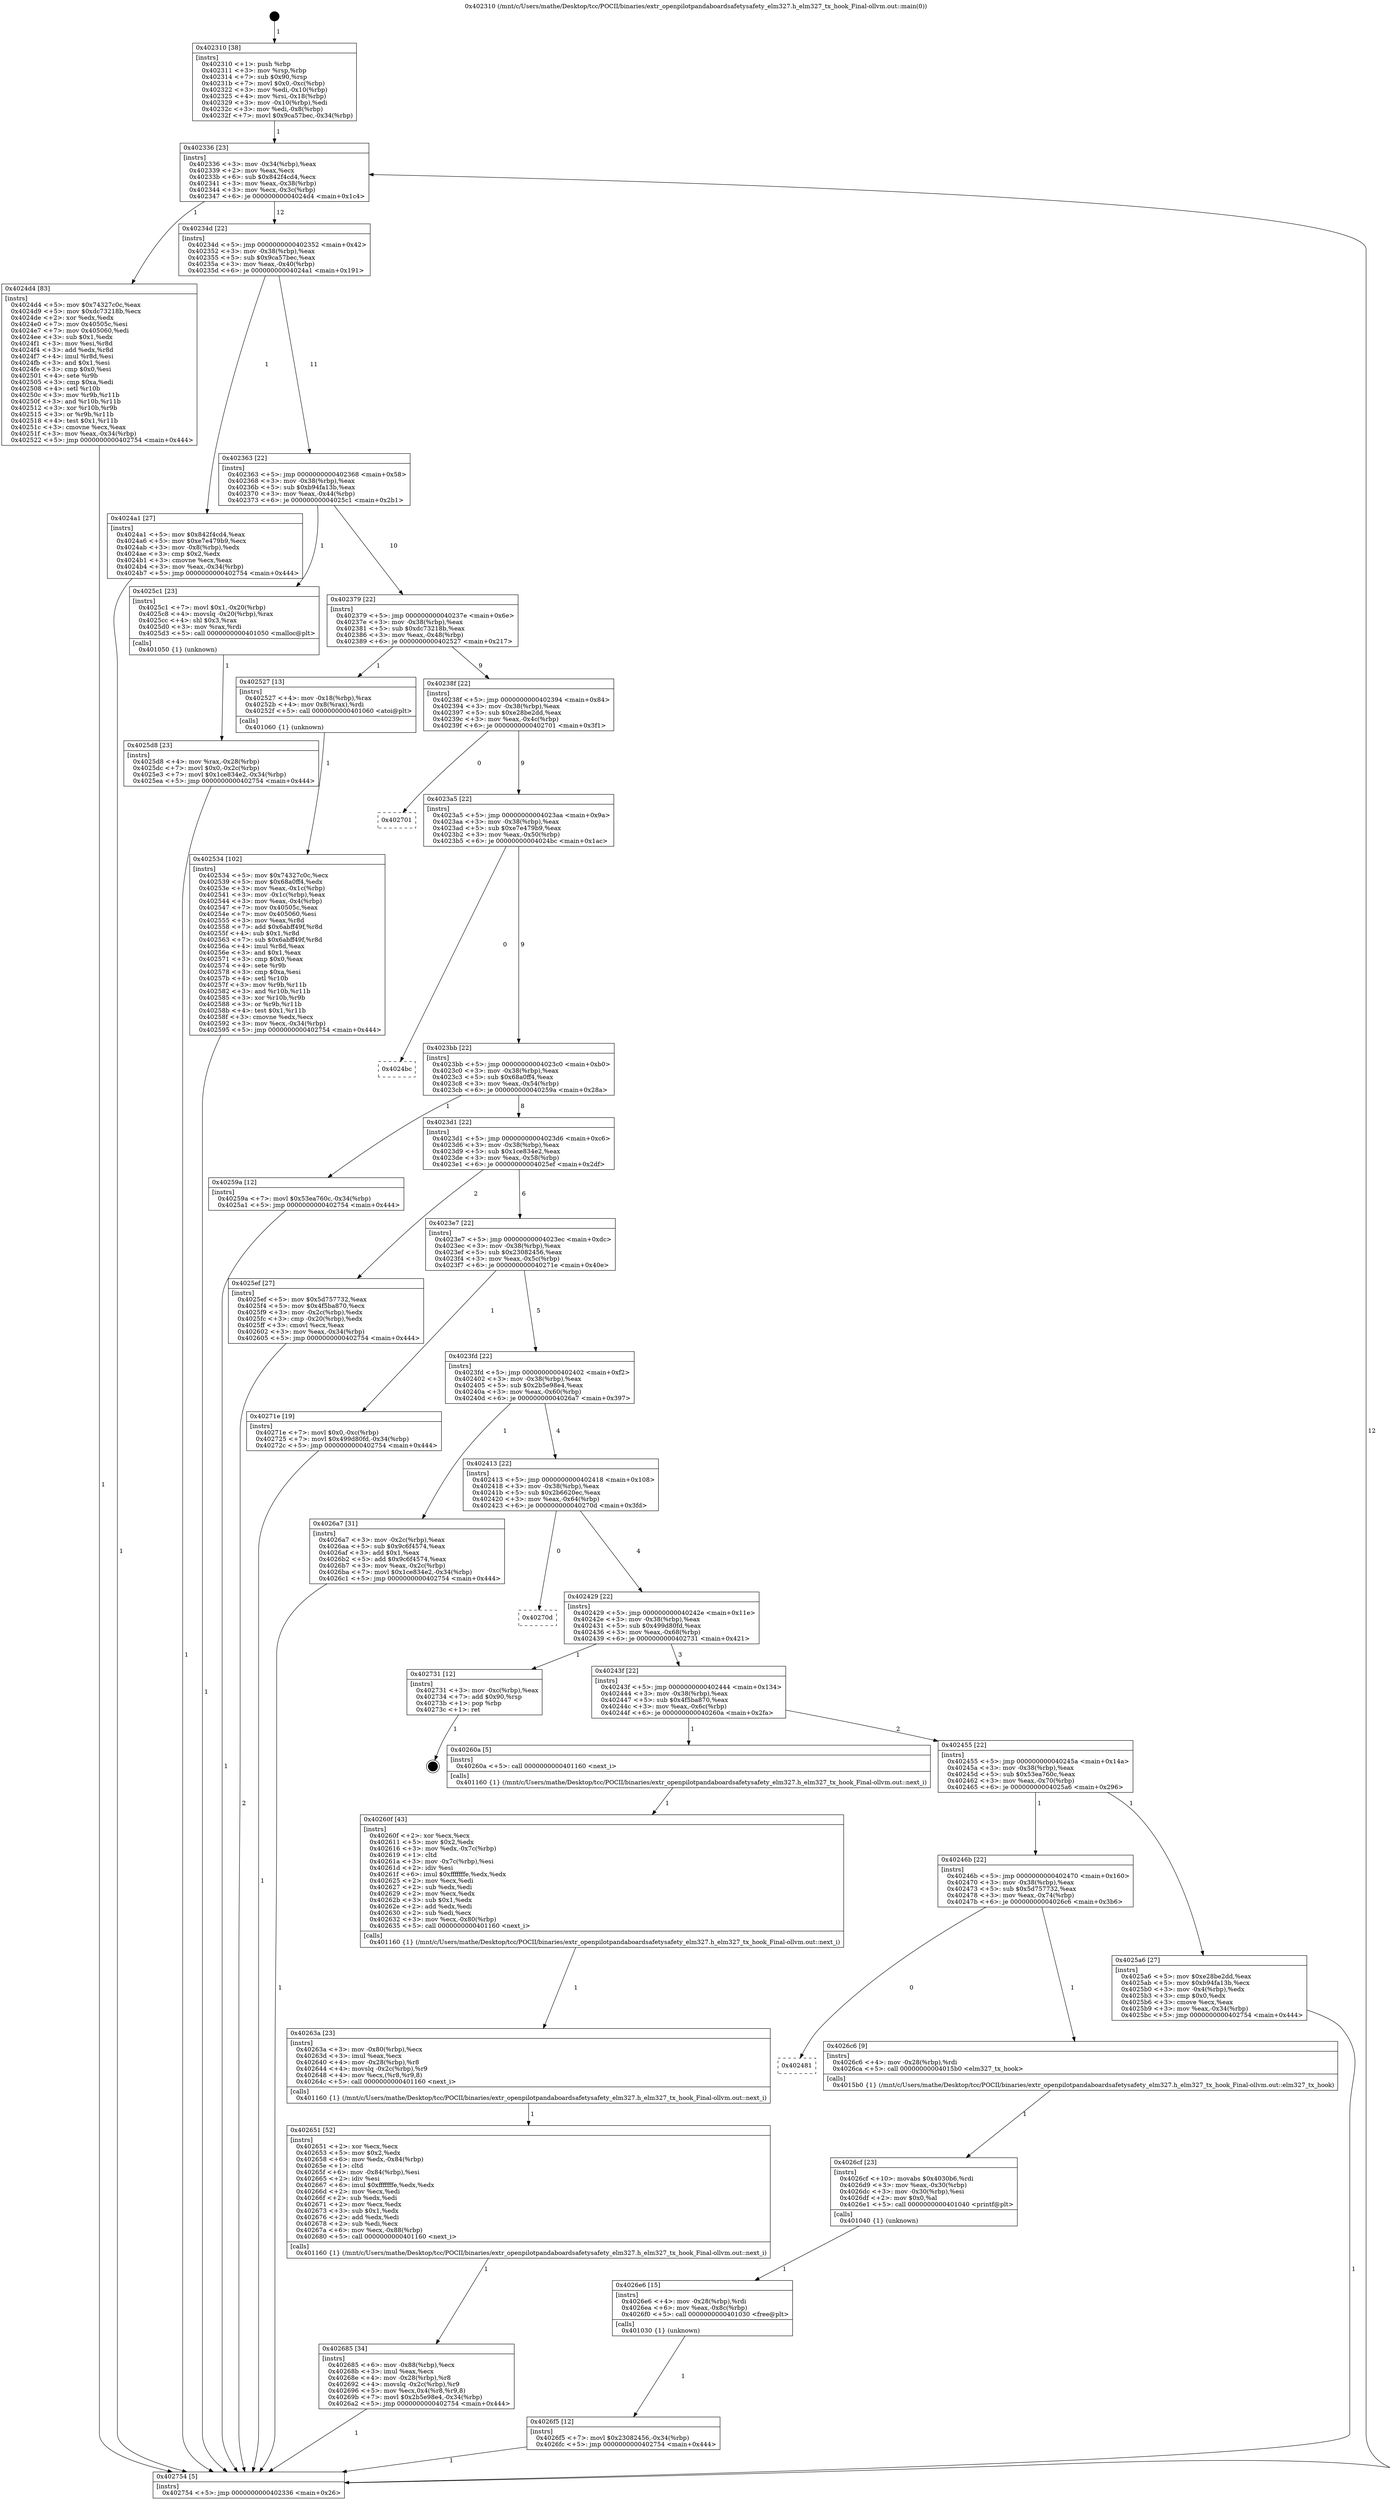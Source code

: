 digraph "0x402310" {
  label = "0x402310 (/mnt/c/Users/mathe/Desktop/tcc/POCII/binaries/extr_openpilotpandaboardsafetysafety_elm327.h_elm327_tx_hook_Final-ollvm.out::main(0))"
  labelloc = "t"
  node[shape=record]

  Entry [label="",width=0.3,height=0.3,shape=circle,fillcolor=black,style=filled]
  "0x402336" [label="{
     0x402336 [23]\l
     | [instrs]\l
     &nbsp;&nbsp;0x402336 \<+3\>: mov -0x34(%rbp),%eax\l
     &nbsp;&nbsp;0x402339 \<+2\>: mov %eax,%ecx\l
     &nbsp;&nbsp;0x40233b \<+6\>: sub $0x842f4cd4,%ecx\l
     &nbsp;&nbsp;0x402341 \<+3\>: mov %eax,-0x38(%rbp)\l
     &nbsp;&nbsp;0x402344 \<+3\>: mov %ecx,-0x3c(%rbp)\l
     &nbsp;&nbsp;0x402347 \<+6\>: je 00000000004024d4 \<main+0x1c4\>\l
  }"]
  "0x4024d4" [label="{
     0x4024d4 [83]\l
     | [instrs]\l
     &nbsp;&nbsp;0x4024d4 \<+5\>: mov $0x74327c0c,%eax\l
     &nbsp;&nbsp;0x4024d9 \<+5\>: mov $0xdc73218b,%ecx\l
     &nbsp;&nbsp;0x4024de \<+2\>: xor %edx,%edx\l
     &nbsp;&nbsp;0x4024e0 \<+7\>: mov 0x40505c,%esi\l
     &nbsp;&nbsp;0x4024e7 \<+7\>: mov 0x405060,%edi\l
     &nbsp;&nbsp;0x4024ee \<+3\>: sub $0x1,%edx\l
     &nbsp;&nbsp;0x4024f1 \<+3\>: mov %esi,%r8d\l
     &nbsp;&nbsp;0x4024f4 \<+3\>: add %edx,%r8d\l
     &nbsp;&nbsp;0x4024f7 \<+4\>: imul %r8d,%esi\l
     &nbsp;&nbsp;0x4024fb \<+3\>: and $0x1,%esi\l
     &nbsp;&nbsp;0x4024fe \<+3\>: cmp $0x0,%esi\l
     &nbsp;&nbsp;0x402501 \<+4\>: sete %r9b\l
     &nbsp;&nbsp;0x402505 \<+3\>: cmp $0xa,%edi\l
     &nbsp;&nbsp;0x402508 \<+4\>: setl %r10b\l
     &nbsp;&nbsp;0x40250c \<+3\>: mov %r9b,%r11b\l
     &nbsp;&nbsp;0x40250f \<+3\>: and %r10b,%r11b\l
     &nbsp;&nbsp;0x402512 \<+3\>: xor %r10b,%r9b\l
     &nbsp;&nbsp;0x402515 \<+3\>: or %r9b,%r11b\l
     &nbsp;&nbsp;0x402518 \<+4\>: test $0x1,%r11b\l
     &nbsp;&nbsp;0x40251c \<+3\>: cmovne %ecx,%eax\l
     &nbsp;&nbsp;0x40251f \<+3\>: mov %eax,-0x34(%rbp)\l
     &nbsp;&nbsp;0x402522 \<+5\>: jmp 0000000000402754 \<main+0x444\>\l
  }"]
  "0x40234d" [label="{
     0x40234d [22]\l
     | [instrs]\l
     &nbsp;&nbsp;0x40234d \<+5\>: jmp 0000000000402352 \<main+0x42\>\l
     &nbsp;&nbsp;0x402352 \<+3\>: mov -0x38(%rbp),%eax\l
     &nbsp;&nbsp;0x402355 \<+5\>: sub $0x9ca57bec,%eax\l
     &nbsp;&nbsp;0x40235a \<+3\>: mov %eax,-0x40(%rbp)\l
     &nbsp;&nbsp;0x40235d \<+6\>: je 00000000004024a1 \<main+0x191\>\l
  }"]
  Exit [label="",width=0.3,height=0.3,shape=circle,fillcolor=black,style=filled,peripheries=2]
  "0x4024a1" [label="{
     0x4024a1 [27]\l
     | [instrs]\l
     &nbsp;&nbsp;0x4024a1 \<+5\>: mov $0x842f4cd4,%eax\l
     &nbsp;&nbsp;0x4024a6 \<+5\>: mov $0xe7e479b9,%ecx\l
     &nbsp;&nbsp;0x4024ab \<+3\>: mov -0x8(%rbp),%edx\l
     &nbsp;&nbsp;0x4024ae \<+3\>: cmp $0x2,%edx\l
     &nbsp;&nbsp;0x4024b1 \<+3\>: cmovne %ecx,%eax\l
     &nbsp;&nbsp;0x4024b4 \<+3\>: mov %eax,-0x34(%rbp)\l
     &nbsp;&nbsp;0x4024b7 \<+5\>: jmp 0000000000402754 \<main+0x444\>\l
  }"]
  "0x402363" [label="{
     0x402363 [22]\l
     | [instrs]\l
     &nbsp;&nbsp;0x402363 \<+5\>: jmp 0000000000402368 \<main+0x58\>\l
     &nbsp;&nbsp;0x402368 \<+3\>: mov -0x38(%rbp),%eax\l
     &nbsp;&nbsp;0x40236b \<+5\>: sub $0xb94fa13b,%eax\l
     &nbsp;&nbsp;0x402370 \<+3\>: mov %eax,-0x44(%rbp)\l
     &nbsp;&nbsp;0x402373 \<+6\>: je 00000000004025c1 \<main+0x2b1\>\l
  }"]
  "0x402754" [label="{
     0x402754 [5]\l
     | [instrs]\l
     &nbsp;&nbsp;0x402754 \<+5\>: jmp 0000000000402336 \<main+0x26\>\l
  }"]
  "0x402310" [label="{
     0x402310 [38]\l
     | [instrs]\l
     &nbsp;&nbsp;0x402310 \<+1\>: push %rbp\l
     &nbsp;&nbsp;0x402311 \<+3\>: mov %rsp,%rbp\l
     &nbsp;&nbsp;0x402314 \<+7\>: sub $0x90,%rsp\l
     &nbsp;&nbsp;0x40231b \<+7\>: movl $0x0,-0xc(%rbp)\l
     &nbsp;&nbsp;0x402322 \<+3\>: mov %edi,-0x10(%rbp)\l
     &nbsp;&nbsp;0x402325 \<+4\>: mov %rsi,-0x18(%rbp)\l
     &nbsp;&nbsp;0x402329 \<+3\>: mov -0x10(%rbp),%edi\l
     &nbsp;&nbsp;0x40232c \<+3\>: mov %edi,-0x8(%rbp)\l
     &nbsp;&nbsp;0x40232f \<+7\>: movl $0x9ca57bec,-0x34(%rbp)\l
  }"]
  "0x4026f5" [label="{
     0x4026f5 [12]\l
     | [instrs]\l
     &nbsp;&nbsp;0x4026f5 \<+7\>: movl $0x23082456,-0x34(%rbp)\l
     &nbsp;&nbsp;0x4026fc \<+5\>: jmp 0000000000402754 \<main+0x444\>\l
  }"]
  "0x4025c1" [label="{
     0x4025c1 [23]\l
     | [instrs]\l
     &nbsp;&nbsp;0x4025c1 \<+7\>: movl $0x1,-0x20(%rbp)\l
     &nbsp;&nbsp;0x4025c8 \<+4\>: movslq -0x20(%rbp),%rax\l
     &nbsp;&nbsp;0x4025cc \<+4\>: shl $0x3,%rax\l
     &nbsp;&nbsp;0x4025d0 \<+3\>: mov %rax,%rdi\l
     &nbsp;&nbsp;0x4025d3 \<+5\>: call 0000000000401050 \<malloc@plt\>\l
     | [calls]\l
     &nbsp;&nbsp;0x401050 \{1\} (unknown)\l
  }"]
  "0x402379" [label="{
     0x402379 [22]\l
     | [instrs]\l
     &nbsp;&nbsp;0x402379 \<+5\>: jmp 000000000040237e \<main+0x6e\>\l
     &nbsp;&nbsp;0x40237e \<+3\>: mov -0x38(%rbp),%eax\l
     &nbsp;&nbsp;0x402381 \<+5\>: sub $0xdc73218b,%eax\l
     &nbsp;&nbsp;0x402386 \<+3\>: mov %eax,-0x48(%rbp)\l
     &nbsp;&nbsp;0x402389 \<+6\>: je 0000000000402527 \<main+0x217\>\l
  }"]
  "0x4026e6" [label="{
     0x4026e6 [15]\l
     | [instrs]\l
     &nbsp;&nbsp;0x4026e6 \<+4\>: mov -0x28(%rbp),%rdi\l
     &nbsp;&nbsp;0x4026ea \<+6\>: mov %eax,-0x8c(%rbp)\l
     &nbsp;&nbsp;0x4026f0 \<+5\>: call 0000000000401030 \<free@plt\>\l
     | [calls]\l
     &nbsp;&nbsp;0x401030 \{1\} (unknown)\l
  }"]
  "0x402527" [label="{
     0x402527 [13]\l
     | [instrs]\l
     &nbsp;&nbsp;0x402527 \<+4\>: mov -0x18(%rbp),%rax\l
     &nbsp;&nbsp;0x40252b \<+4\>: mov 0x8(%rax),%rdi\l
     &nbsp;&nbsp;0x40252f \<+5\>: call 0000000000401060 \<atoi@plt\>\l
     | [calls]\l
     &nbsp;&nbsp;0x401060 \{1\} (unknown)\l
  }"]
  "0x40238f" [label="{
     0x40238f [22]\l
     | [instrs]\l
     &nbsp;&nbsp;0x40238f \<+5\>: jmp 0000000000402394 \<main+0x84\>\l
     &nbsp;&nbsp;0x402394 \<+3\>: mov -0x38(%rbp),%eax\l
     &nbsp;&nbsp;0x402397 \<+5\>: sub $0xe28be2dd,%eax\l
     &nbsp;&nbsp;0x40239c \<+3\>: mov %eax,-0x4c(%rbp)\l
     &nbsp;&nbsp;0x40239f \<+6\>: je 0000000000402701 \<main+0x3f1\>\l
  }"]
  "0x402534" [label="{
     0x402534 [102]\l
     | [instrs]\l
     &nbsp;&nbsp;0x402534 \<+5\>: mov $0x74327c0c,%ecx\l
     &nbsp;&nbsp;0x402539 \<+5\>: mov $0x68a0ff4,%edx\l
     &nbsp;&nbsp;0x40253e \<+3\>: mov %eax,-0x1c(%rbp)\l
     &nbsp;&nbsp;0x402541 \<+3\>: mov -0x1c(%rbp),%eax\l
     &nbsp;&nbsp;0x402544 \<+3\>: mov %eax,-0x4(%rbp)\l
     &nbsp;&nbsp;0x402547 \<+7\>: mov 0x40505c,%eax\l
     &nbsp;&nbsp;0x40254e \<+7\>: mov 0x405060,%esi\l
     &nbsp;&nbsp;0x402555 \<+3\>: mov %eax,%r8d\l
     &nbsp;&nbsp;0x402558 \<+7\>: add $0x6abff49f,%r8d\l
     &nbsp;&nbsp;0x40255f \<+4\>: sub $0x1,%r8d\l
     &nbsp;&nbsp;0x402563 \<+7\>: sub $0x6abff49f,%r8d\l
     &nbsp;&nbsp;0x40256a \<+4\>: imul %r8d,%eax\l
     &nbsp;&nbsp;0x40256e \<+3\>: and $0x1,%eax\l
     &nbsp;&nbsp;0x402571 \<+3\>: cmp $0x0,%eax\l
     &nbsp;&nbsp;0x402574 \<+4\>: sete %r9b\l
     &nbsp;&nbsp;0x402578 \<+3\>: cmp $0xa,%esi\l
     &nbsp;&nbsp;0x40257b \<+4\>: setl %r10b\l
     &nbsp;&nbsp;0x40257f \<+3\>: mov %r9b,%r11b\l
     &nbsp;&nbsp;0x402582 \<+3\>: and %r10b,%r11b\l
     &nbsp;&nbsp;0x402585 \<+3\>: xor %r10b,%r9b\l
     &nbsp;&nbsp;0x402588 \<+3\>: or %r9b,%r11b\l
     &nbsp;&nbsp;0x40258b \<+4\>: test $0x1,%r11b\l
     &nbsp;&nbsp;0x40258f \<+3\>: cmovne %edx,%ecx\l
     &nbsp;&nbsp;0x402592 \<+3\>: mov %ecx,-0x34(%rbp)\l
     &nbsp;&nbsp;0x402595 \<+5\>: jmp 0000000000402754 \<main+0x444\>\l
  }"]
  "0x4026cf" [label="{
     0x4026cf [23]\l
     | [instrs]\l
     &nbsp;&nbsp;0x4026cf \<+10\>: movabs $0x4030b6,%rdi\l
     &nbsp;&nbsp;0x4026d9 \<+3\>: mov %eax,-0x30(%rbp)\l
     &nbsp;&nbsp;0x4026dc \<+3\>: mov -0x30(%rbp),%esi\l
     &nbsp;&nbsp;0x4026df \<+2\>: mov $0x0,%al\l
     &nbsp;&nbsp;0x4026e1 \<+5\>: call 0000000000401040 \<printf@plt\>\l
     | [calls]\l
     &nbsp;&nbsp;0x401040 \{1\} (unknown)\l
  }"]
  "0x402701" [label="{
     0x402701\l
  }", style=dashed]
  "0x4023a5" [label="{
     0x4023a5 [22]\l
     | [instrs]\l
     &nbsp;&nbsp;0x4023a5 \<+5\>: jmp 00000000004023aa \<main+0x9a\>\l
     &nbsp;&nbsp;0x4023aa \<+3\>: mov -0x38(%rbp),%eax\l
     &nbsp;&nbsp;0x4023ad \<+5\>: sub $0xe7e479b9,%eax\l
     &nbsp;&nbsp;0x4023b2 \<+3\>: mov %eax,-0x50(%rbp)\l
     &nbsp;&nbsp;0x4023b5 \<+6\>: je 00000000004024bc \<main+0x1ac\>\l
  }"]
  "0x402481" [label="{
     0x402481\l
  }", style=dashed]
  "0x4024bc" [label="{
     0x4024bc\l
  }", style=dashed]
  "0x4023bb" [label="{
     0x4023bb [22]\l
     | [instrs]\l
     &nbsp;&nbsp;0x4023bb \<+5\>: jmp 00000000004023c0 \<main+0xb0\>\l
     &nbsp;&nbsp;0x4023c0 \<+3\>: mov -0x38(%rbp),%eax\l
     &nbsp;&nbsp;0x4023c3 \<+5\>: sub $0x68a0ff4,%eax\l
     &nbsp;&nbsp;0x4023c8 \<+3\>: mov %eax,-0x54(%rbp)\l
     &nbsp;&nbsp;0x4023cb \<+6\>: je 000000000040259a \<main+0x28a\>\l
  }"]
  "0x4026c6" [label="{
     0x4026c6 [9]\l
     | [instrs]\l
     &nbsp;&nbsp;0x4026c6 \<+4\>: mov -0x28(%rbp),%rdi\l
     &nbsp;&nbsp;0x4026ca \<+5\>: call 00000000004015b0 \<elm327_tx_hook\>\l
     | [calls]\l
     &nbsp;&nbsp;0x4015b0 \{1\} (/mnt/c/Users/mathe/Desktop/tcc/POCII/binaries/extr_openpilotpandaboardsafetysafety_elm327.h_elm327_tx_hook_Final-ollvm.out::elm327_tx_hook)\l
  }"]
  "0x40259a" [label="{
     0x40259a [12]\l
     | [instrs]\l
     &nbsp;&nbsp;0x40259a \<+7\>: movl $0x53ea760c,-0x34(%rbp)\l
     &nbsp;&nbsp;0x4025a1 \<+5\>: jmp 0000000000402754 \<main+0x444\>\l
  }"]
  "0x4023d1" [label="{
     0x4023d1 [22]\l
     | [instrs]\l
     &nbsp;&nbsp;0x4023d1 \<+5\>: jmp 00000000004023d6 \<main+0xc6\>\l
     &nbsp;&nbsp;0x4023d6 \<+3\>: mov -0x38(%rbp),%eax\l
     &nbsp;&nbsp;0x4023d9 \<+5\>: sub $0x1ce834e2,%eax\l
     &nbsp;&nbsp;0x4023de \<+3\>: mov %eax,-0x58(%rbp)\l
     &nbsp;&nbsp;0x4023e1 \<+6\>: je 00000000004025ef \<main+0x2df\>\l
  }"]
  "0x402685" [label="{
     0x402685 [34]\l
     | [instrs]\l
     &nbsp;&nbsp;0x402685 \<+6\>: mov -0x88(%rbp),%ecx\l
     &nbsp;&nbsp;0x40268b \<+3\>: imul %eax,%ecx\l
     &nbsp;&nbsp;0x40268e \<+4\>: mov -0x28(%rbp),%r8\l
     &nbsp;&nbsp;0x402692 \<+4\>: movslq -0x2c(%rbp),%r9\l
     &nbsp;&nbsp;0x402696 \<+5\>: mov %ecx,0x4(%r8,%r9,8)\l
     &nbsp;&nbsp;0x40269b \<+7\>: movl $0x2b5e98e4,-0x34(%rbp)\l
     &nbsp;&nbsp;0x4026a2 \<+5\>: jmp 0000000000402754 \<main+0x444\>\l
  }"]
  "0x4025ef" [label="{
     0x4025ef [27]\l
     | [instrs]\l
     &nbsp;&nbsp;0x4025ef \<+5\>: mov $0x5d757732,%eax\l
     &nbsp;&nbsp;0x4025f4 \<+5\>: mov $0x4f5ba870,%ecx\l
     &nbsp;&nbsp;0x4025f9 \<+3\>: mov -0x2c(%rbp),%edx\l
     &nbsp;&nbsp;0x4025fc \<+3\>: cmp -0x20(%rbp),%edx\l
     &nbsp;&nbsp;0x4025ff \<+3\>: cmovl %ecx,%eax\l
     &nbsp;&nbsp;0x402602 \<+3\>: mov %eax,-0x34(%rbp)\l
     &nbsp;&nbsp;0x402605 \<+5\>: jmp 0000000000402754 \<main+0x444\>\l
  }"]
  "0x4023e7" [label="{
     0x4023e7 [22]\l
     | [instrs]\l
     &nbsp;&nbsp;0x4023e7 \<+5\>: jmp 00000000004023ec \<main+0xdc\>\l
     &nbsp;&nbsp;0x4023ec \<+3\>: mov -0x38(%rbp),%eax\l
     &nbsp;&nbsp;0x4023ef \<+5\>: sub $0x23082456,%eax\l
     &nbsp;&nbsp;0x4023f4 \<+3\>: mov %eax,-0x5c(%rbp)\l
     &nbsp;&nbsp;0x4023f7 \<+6\>: je 000000000040271e \<main+0x40e\>\l
  }"]
  "0x402651" [label="{
     0x402651 [52]\l
     | [instrs]\l
     &nbsp;&nbsp;0x402651 \<+2\>: xor %ecx,%ecx\l
     &nbsp;&nbsp;0x402653 \<+5\>: mov $0x2,%edx\l
     &nbsp;&nbsp;0x402658 \<+6\>: mov %edx,-0x84(%rbp)\l
     &nbsp;&nbsp;0x40265e \<+1\>: cltd\l
     &nbsp;&nbsp;0x40265f \<+6\>: mov -0x84(%rbp),%esi\l
     &nbsp;&nbsp;0x402665 \<+2\>: idiv %esi\l
     &nbsp;&nbsp;0x402667 \<+6\>: imul $0xfffffffe,%edx,%edx\l
     &nbsp;&nbsp;0x40266d \<+2\>: mov %ecx,%edi\l
     &nbsp;&nbsp;0x40266f \<+2\>: sub %edx,%edi\l
     &nbsp;&nbsp;0x402671 \<+2\>: mov %ecx,%edx\l
     &nbsp;&nbsp;0x402673 \<+3\>: sub $0x1,%edx\l
     &nbsp;&nbsp;0x402676 \<+2\>: add %edx,%edi\l
     &nbsp;&nbsp;0x402678 \<+2\>: sub %edi,%ecx\l
     &nbsp;&nbsp;0x40267a \<+6\>: mov %ecx,-0x88(%rbp)\l
     &nbsp;&nbsp;0x402680 \<+5\>: call 0000000000401160 \<next_i\>\l
     | [calls]\l
     &nbsp;&nbsp;0x401160 \{1\} (/mnt/c/Users/mathe/Desktop/tcc/POCII/binaries/extr_openpilotpandaboardsafetysafety_elm327.h_elm327_tx_hook_Final-ollvm.out::next_i)\l
  }"]
  "0x40271e" [label="{
     0x40271e [19]\l
     | [instrs]\l
     &nbsp;&nbsp;0x40271e \<+7\>: movl $0x0,-0xc(%rbp)\l
     &nbsp;&nbsp;0x402725 \<+7\>: movl $0x499d80fd,-0x34(%rbp)\l
     &nbsp;&nbsp;0x40272c \<+5\>: jmp 0000000000402754 \<main+0x444\>\l
  }"]
  "0x4023fd" [label="{
     0x4023fd [22]\l
     | [instrs]\l
     &nbsp;&nbsp;0x4023fd \<+5\>: jmp 0000000000402402 \<main+0xf2\>\l
     &nbsp;&nbsp;0x402402 \<+3\>: mov -0x38(%rbp),%eax\l
     &nbsp;&nbsp;0x402405 \<+5\>: sub $0x2b5e98e4,%eax\l
     &nbsp;&nbsp;0x40240a \<+3\>: mov %eax,-0x60(%rbp)\l
     &nbsp;&nbsp;0x40240d \<+6\>: je 00000000004026a7 \<main+0x397\>\l
  }"]
  "0x40263a" [label="{
     0x40263a [23]\l
     | [instrs]\l
     &nbsp;&nbsp;0x40263a \<+3\>: mov -0x80(%rbp),%ecx\l
     &nbsp;&nbsp;0x40263d \<+3\>: imul %eax,%ecx\l
     &nbsp;&nbsp;0x402640 \<+4\>: mov -0x28(%rbp),%r8\l
     &nbsp;&nbsp;0x402644 \<+4\>: movslq -0x2c(%rbp),%r9\l
     &nbsp;&nbsp;0x402648 \<+4\>: mov %ecx,(%r8,%r9,8)\l
     &nbsp;&nbsp;0x40264c \<+5\>: call 0000000000401160 \<next_i\>\l
     | [calls]\l
     &nbsp;&nbsp;0x401160 \{1\} (/mnt/c/Users/mathe/Desktop/tcc/POCII/binaries/extr_openpilotpandaboardsafetysafety_elm327.h_elm327_tx_hook_Final-ollvm.out::next_i)\l
  }"]
  "0x4026a7" [label="{
     0x4026a7 [31]\l
     | [instrs]\l
     &nbsp;&nbsp;0x4026a7 \<+3\>: mov -0x2c(%rbp),%eax\l
     &nbsp;&nbsp;0x4026aa \<+5\>: sub $0x9c6f4574,%eax\l
     &nbsp;&nbsp;0x4026af \<+3\>: add $0x1,%eax\l
     &nbsp;&nbsp;0x4026b2 \<+5\>: add $0x9c6f4574,%eax\l
     &nbsp;&nbsp;0x4026b7 \<+3\>: mov %eax,-0x2c(%rbp)\l
     &nbsp;&nbsp;0x4026ba \<+7\>: movl $0x1ce834e2,-0x34(%rbp)\l
     &nbsp;&nbsp;0x4026c1 \<+5\>: jmp 0000000000402754 \<main+0x444\>\l
  }"]
  "0x402413" [label="{
     0x402413 [22]\l
     | [instrs]\l
     &nbsp;&nbsp;0x402413 \<+5\>: jmp 0000000000402418 \<main+0x108\>\l
     &nbsp;&nbsp;0x402418 \<+3\>: mov -0x38(%rbp),%eax\l
     &nbsp;&nbsp;0x40241b \<+5\>: sub $0x2b6620ec,%eax\l
     &nbsp;&nbsp;0x402420 \<+3\>: mov %eax,-0x64(%rbp)\l
     &nbsp;&nbsp;0x402423 \<+6\>: je 000000000040270d \<main+0x3fd\>\l
  }"]
  "0x40260f" [label="{
     0x40260f [43]\l
     | [instrs]\l
     &nbsp;&nbsp;0x40260f \<+2\>: xor %ecx,%ecx\l
     &nbsp;&nbsp;0x402611 \<+5\>: mov $0x2,%edx\l
     &nbsp;&nbsp;0x402616 \<+3\>: mov %edx,-0x7c(%rbp)\l
     &nbsp;&nbsp;0x402619 \<+1\>: cltd\l
     &nbsp;&nbsp;0x40261a \<+3\>: mov -0x7c(%rbp),%esi\l
     &nbsp;&nbsp;0x40261d \<+2\>: idiv %esi\l
     &nbsp;&nbsp;0x40261f \<+6\>: imul $0xfffffffe,%edx,%edx\l
     &nbsp;&nbsp;0x402625 \<+2\>: mov %ecx,%edi\l
     &nbsp;&nbsp;0x402627 \<+2\>: sub %edx,%edi\l
     &nbsp;&nbsp;0x402629 \<+2\>: mov %ecx,%edx\l
     &nbsp;&nbsp;0x40262b \<+3\>: sub $0x1,%edx\l
     &nbsp;&nbsp;0x40262e \<+2\>: add %edx,%edi\l
     &nbsp;&nbsp;0x402630 \<+2\>: sub %edi,%ecx\l
     &nbsp;&nbsp;0x402632 \<+3\>: mov %ecx,-0x80(%rbp)\l
     &nbsp;&nbsp;0x402635 \<+5\>: call 0000000000401160 \<next_i\>\l
     | [calls]\l
     &nbsp;&nbsp;0x401160 \{1\} (/mnt/c/Users/mathe/Desktop/tcc/POCII/binaries/extr_openpilotpandaboardsafetysafety_elm327.h_elm327_tx_hook_Final-ollvm.out::next_i)\l
  }"]
  "0x40270d" [label="{
     0x40270d\l
  }", style=dashed]
  "0x402429" [label="{
     0x402429 [22]\l
     | [instrs]\l
     &nbsp;&nbsp;0x402429 \<+5\>: jmp 000000000040242e \<main+0x11e\>\l
     &nbsp;&nbsp;0x40242e \<+3\>: mov -0x38(%rbp),%eax\l
     &nbsp;&nbsp;0x402431 \<+5\>: sub $0x499d80fd,%eax\l
     &nbsp;&nbsp;0x402436 \<+3\>: mov %eax,-0x68(%rbp)\l
     &nbsp;&nbsp;0x402439 \<+6\>: je 0000000000402731 \<main+0x421\>\l
  }"]
  "0x4025d8" [label="{
     0x4025d8 [23]\l
     | [instrs]\l
     &nbsp;&nbsp;0x4025d8 \<+4\>: mov %rax,-0x28(%rbp)\l
     &nbsp;&nbsp;0x4025dc \<+7\>: movl $0x0,-0x2c(%rbp)\l
     &nbsp;&nbsp;0x4025e3 \<+7\>: movl $0x1ce834e2,-0x34(%rbp)\l
     &nbsp;&nbsp;0x4025ea \<+5\>: jmp 0000000000402754 \<main+0x444\>\l
  }"]
  "0x402731" [label="{
     0x402731 [12]\l
     | [instrs]\l
     &nbsp;&nbsp;0x402731 \<+3\>: mov -0xc(%rbp),%eax\l
     &nbsp;&nbsp;0x402734 \<+7\>: add $0x90,%rsp\l
     &nbsp;&nbsp;0x40273b \<+1\>: pop %rbp\l
     &nbsp;&nbsp;0x40273c \<+1\>: ret\l
  }"]
  "0x40243f" [label="{
     0x40243f [22]\l
     | [instrs]\l
     &nbsp;&nbsp;0x40243f \<+5\>: jmp 0000000000402444 \<main+0x134\>\l
     &nbsp;&nbsp;0x402444 \<+3\>: mov -0x38(%rbp),%eax\l
     &nbsp;&nbsp;0x402447 \<+5\>: sub $0x4f5ba870,%eax\l
     &nbsp;&nbsp;0x40244c \<+3\>: mov %eax,-0x6c(%rbp)\l
     &nbsp;&nbsp;0x40244f \<+6\>: je 000000000040260a \<main+0x2fa\>\l
  }"]
  "0x40246b" [label="{
     0x40246b [22]\l
     | [instrs]\l
     &nbsp;&nbsp;0x40246b \<+5\>: jmp 0000000000402470 \<main+0x160\>\l
     &nbsp;&nbsp;0x402470 \<+3\>: mov -0x38(%rbp),%eax\l
     &nbsp;&nbsp;0x402473 \<+5\>: sub $0x5d757732,%eax\l
     &nbsp;&nbsp;0x402478 \<+3\>: mov %eax,-0x74(%rbp)\l
     &nbsp;&nbsp;0x40247b \<+6\>: je 00000000004026c6 \<main+0x3b6\>\l
  }"]
  "0x40260a" [label="{
     0x40260a [5]\l
     | [instrs]\l
     &nbsp;&nbsp;0x40260a \<+5\>: call 0000000000401160 \<next_i\>\l
     | [calls]\l
     &nbsp;&nbsp;0x401160 \{1\} (/mnt/c/Users/mathe/Desktop/tcc/POCII/binaries/extr_openpilotpandaboardsafetysafety_elm327.h_elm327_tx_hook_Final-ollvm.out::next_i)\l
  }"]
  "0x402455" [label="{
     0x402455 [22]\l
     | [instrs]\l
     &nbsp;&nbsp;0x402455 \<+5\>: jmp 000000000040245a \<main+0x14a\>\l
     &nbsp;&nbsp;0x40245a \<+3\>: mov -0x38(%rbp),%eax\l
     &nbsp;&nbsp;0x40245d \<+5\>: sub $0x53ea760c,%eax\l
     &nbsp;&nbsp;0x402462 \<+3\>: mov %eax,-0x70(%rbp)\l
     &nbsp;&nbsp;0x402465 \<+6\>: je 00000000004025a6 \<main+0x296\>\l
  }"]
  "0x4025a6" [label="{
     0x4025a6 [27]\l
     | [instrs]\l
     &nbsp;&nbsp;0x4025a6 \<+5\>: mov $0xe28be2dd,%eax\l
     &nbsp;&nbsp;0x4025ab \<+5\>: mov $0xb94fa13b,%ecx\l
     &nbsp;&nbsp;0x4025b0 \<+3\>: mov -0x4(%rbp),%edx\l
     &nbsp;&nbsp;0x4025b3 \<+3\>: cmp $0x0,%edx\l
     &nbsp;&nbsp;0x4025b6 \<+3\>: cmove %ecx,%eax\l
     &nbsp;&nbsp;0x4025b9 \<+3\>: mov %eax,-0x34(%rbp)\l
     &nbsp;&nbsp;0x4025bc \<+5\>: jmp 0000000000402754 \<main+0x444\>\l
  }"]
  Entry -> "0x402310" [label=" 1"]
  "0x402336" -> "0x4024d4" [label=" 1"]
  "0x402336" -> "0x40234d" [label=" 12"]
  "0x402731" -> Exit [label=" 1"]
  "0x40234d" -> "0x4024a1" [label=" 1"]
  "0x40234d" -> "0x402363" [label=" 11"]
  "0x4024a1" -> "0x402754" [label=" 1"]
  "0x402310" -> "0x402336" [label=" 1"]
  "0x402754" -> "0x402336" [label=" 12"]
  "0x4024d4" -> "0x402754" [label=" 1"]
  "0x40271e" -> "0x402754" [label=" 1"]
  "0x402363" -> "0x4025c1" [label=" 1"]
  "0x402363" -> "0x402379" [label=" 10"]
  "0x4026f5" -> "0x402754" [label=" 1"]
  "0x402379" -> "0x402527" [label=" 1"]
  "0x402379" -> "0x40238f" [label=" 9"]
  "0x402527" -> "0x402534" [label=" 1"]
  "0x402534" -> "0x402754" [label=" 1"]
  "0x4026e6" -> "0x4026f5" [label=" 1"]
  "0x40238f" -> "0x402701" [label=" 0"]
  "0x40238f" -> "0x4023a5" [label=" 9"]
  "0x4026cf" -> "0x4026e6" [label=" 1"]
  "0x4023a5" -> "0x4024bc" [label=" 0"]
  "0x4023a5" -> "0x4023bb" [label=" 9"]
  "0x4026c6" -> "0x4026cf" [label=" 1"]
  "0x4023bb" -> "0x40259a" [label=" 1"]
  "0x4023bb" -> "0x4023d1" [label=" 8"]
  "0x40259a" -> "0x402754" [label=" 1"]
  "0x40246b" -> "0x402481" [label=" 0"]
  "0x4023d1" -> "0x4025ef" [label=" 2"]
  "0x4023d1" -> "0x4023e7" [label=" 6"]
  "0x40246b" -> "0x4026c6" [label=" 1"]
  "0x4023e7" -> "0x40271e" [label=" 1"]
  "0x4023e7" -> "0x4023fd" [label=" 5"]
  "0x4026a7" -> "0x402754" [label=" 1"]
  "0x4023fd" -> "0x4026a7" [label=" 1"]
  "0x4023fd" -> "0x402413" [label=" 4"]
  "0x402685" -> "0x402754" [label=" 1"]
  "0x402413" -> "0x40270d" [label=" 0"]
  "0x402413" -> "0x402429" [label=" 4"]
  "0x402651" -> "0x402685" [label=" 1"]
  "0x402429" -> "0x402731" [label=" 1"]
  "0x402429" -> "0x40243f" [label=" 3"]
  "0x40263a" -> "0x402651" [label=" 1"]
  "0x40243f" -> "0x40260a" [label=" 1"]
  "0x40243f" -> "0x402455" [label=" 2"]
  "0x40260f" -> "0x40263a" [label=" 1"]
  "0x402455" -> "0x4025a6" [label=" 1"]
  "0x402455" -> "0x40246b" [label=" 1"]
  "0x4025a6" -> "0x402754" [label=" 1"]
  "0x4025c1" -> "0x4025d8" [label=" 1"]
  "0x4025d8" -> "0x402754" [label=" 1"]
  "0x4025ef" -> "0x402754" [label=" 2"]
  "0x40260a" -> "0x40260f" [label=" 1"]
}
